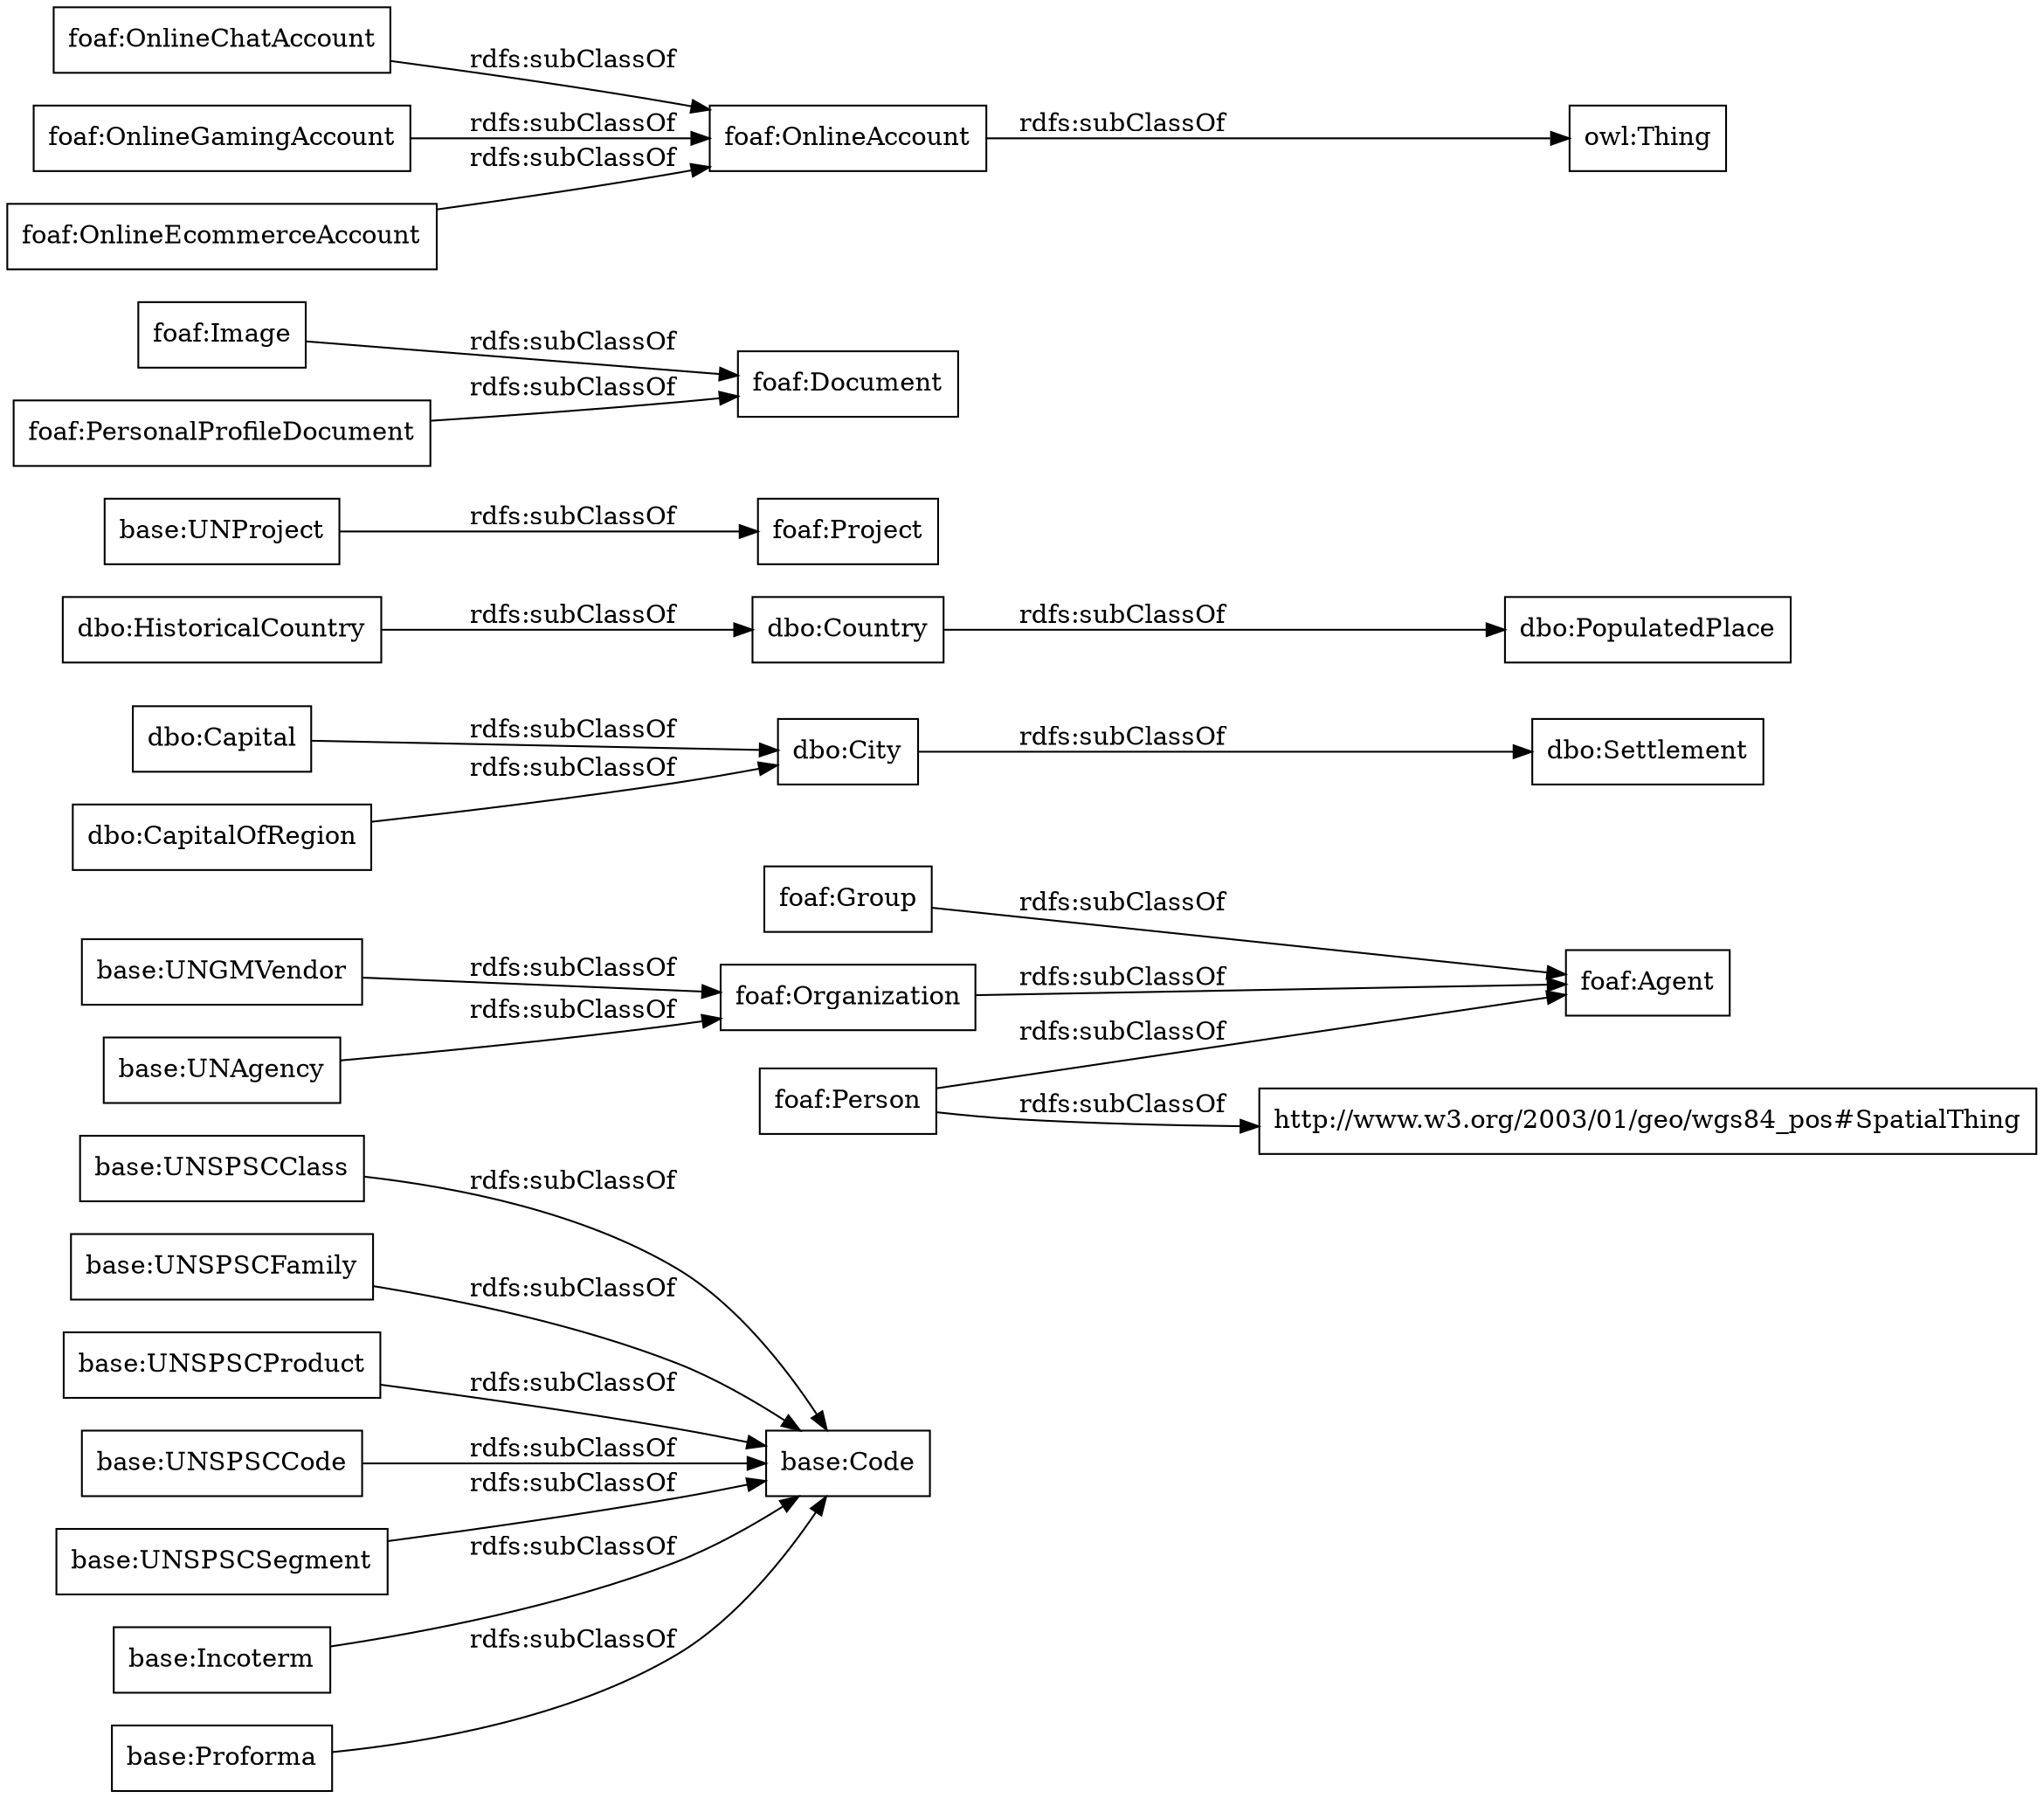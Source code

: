 digraph ar2dtool_diagram { 
rankdir=LR;
size="1000"
node [shape = rectangle, color="black"]; "base:UNSPSCClass" "base:UNSPSCFamily" "base:UNGMVendor" "base:UNSPSCProduct" "base:UNAgency" "dbo:City" "base:Code" "base:UNSPSCCode" "dbo:Country" "base:UNProject" "base:UNSPSCSegment" "base:Incoterm" "base:Proforma" "foaf:Image" "foaf:Project" "foaf:Agent" "foaf:Document" "http://www.w3.org/2003/01/geo/wgs84_pos#SpatialThing" "foaf:OnlineAccount" "foaf:Person" "foaf:OnlineChatAccount" "foaf:PersonalProfileDocument" "foaf:OnlineGamingAccount" "foaf:Organization" "foaf:Group" "foaf:OnlineEcommerceAccount" ; /*classes style*/
	"base:UNSPSCClass" -> "base:Code" [ label = "rdfs:subClassOf" ];
	"foaf:OnlineGamingAccount" -> "foaf:OnlineAccount" [ label = "rdfs:subClassOf" ];
	"base:UNProject" -> "foaf:Project" [ label = "rdfs:subClassOf" ];
	"dbo:HistoricalCountry" -> "dbo:Country" [ label = "rdfs:subClassOf" ];
	"foaf:PersonalProfileDocument" -> "foaf:Document" [ label = "rdfs:subClassOf" ];
	"base:UNGMVendor" -> "foaf:Organization" [ label = "rdfs:subClassOf" ];
	"base:Proforma" -> "base:Code" [ label = "rdfs:subClassOf" ];
	"foaf:Group" -> "foaf:Agent" [ label = "rdfs:subClassOf" ];
	"dbo:City" -> "dbo:Settlement" [ label = "rdfs:subClassOf" ];
	"dbo:Capital" -> "dbo:City" [ label = "rdfs:subClassOf" ];
	"base:UNSPSCCode" -> "base:Code" [ label = "rdfs:subClassOf" ];
	"base:UNAgency" -> "foaf:Organization" [ label = "rdfs:subClassOf" ];
	"foaf:OnlineChatAccount" -> "foaf:OnlineAccount" [ label = "rdfs:subClassOf" ];
	"foaf:Image" -> "foaf:Document" [ label = "rdfs:subClassOf" ];
	"foaf:Person" -> "http://www.w3.org/2003/01/geo/wgs84_pos#SpatialThing" [ label = "rdfs:subClassOf" ];
	"foaf:Person" -> "foaf:Agent" [ label = "rdfs:subClassOf" ];
	"base:UNSPSCSegment" -> "base:Code" [ label = "rdfs:subClassOf" ];
	"base:UNSPSCProduct" -> "base:Code" [ label = "rdfs:subClassOf" ];
	"base:Incoterm" -> "base:Code" [ label = "rdfs:subClassOf" ];
	"base:UNSPSCFamily" -> "base:Code" [ label = "rdfs:subClassOf" ];
	"foaf:Organization" -> "foaf:Agent" [ label = "rdfs:subClassOf" ];
	"foaf:OnlineAccount" -> "owl:Thing" [ label = "rdfs:subClassOf" ];
	"dbo:Country" -> "dbo:PopulatedPlace" [ label = "rdfs:subClassOf" ];
	"dbo:CapitalOfRegion" -> "dbo:City" [ label = "rdfs:subClassOf" ];
	"foaf:OnlineEcommerceAccount" -> "foaf:OnlineAccount" [ label = "rdfs:subClassOf" ];

}
